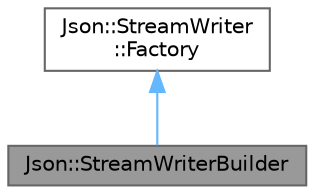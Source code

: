 digraph "Json::StreamWriterBuilder"
{
 // LATEX_PDF_SIZE
  bgcolor="transparent";
  edge [fontname=Helvetica,fontsize=10,labelfontname=Helvetica,labelfontsize=10];
  node [fontname=Helvetica,fontsize=10,shape=box,height=0.2,width=0.4];
  Node1 [label="Json::StreamWriterBuilder",height=0.2,width=0.4,color="gray40", fillcolor="grey60", style="filled", fontcolor="black",tooltip="Build a StreamWriter implementation."];
  Node2 -> Node1 [dir="back",color="steelblue1",style="solid"];
  Node2 [label="Json::StreamWriter\l::Factory",height=0.2,width=0.4,color="gray40", fillcolor="white", style="filled",URL="$class_json_1_1_stream_writer_1_1_factory.html",tooltip="A simple abstract factory."];
}
